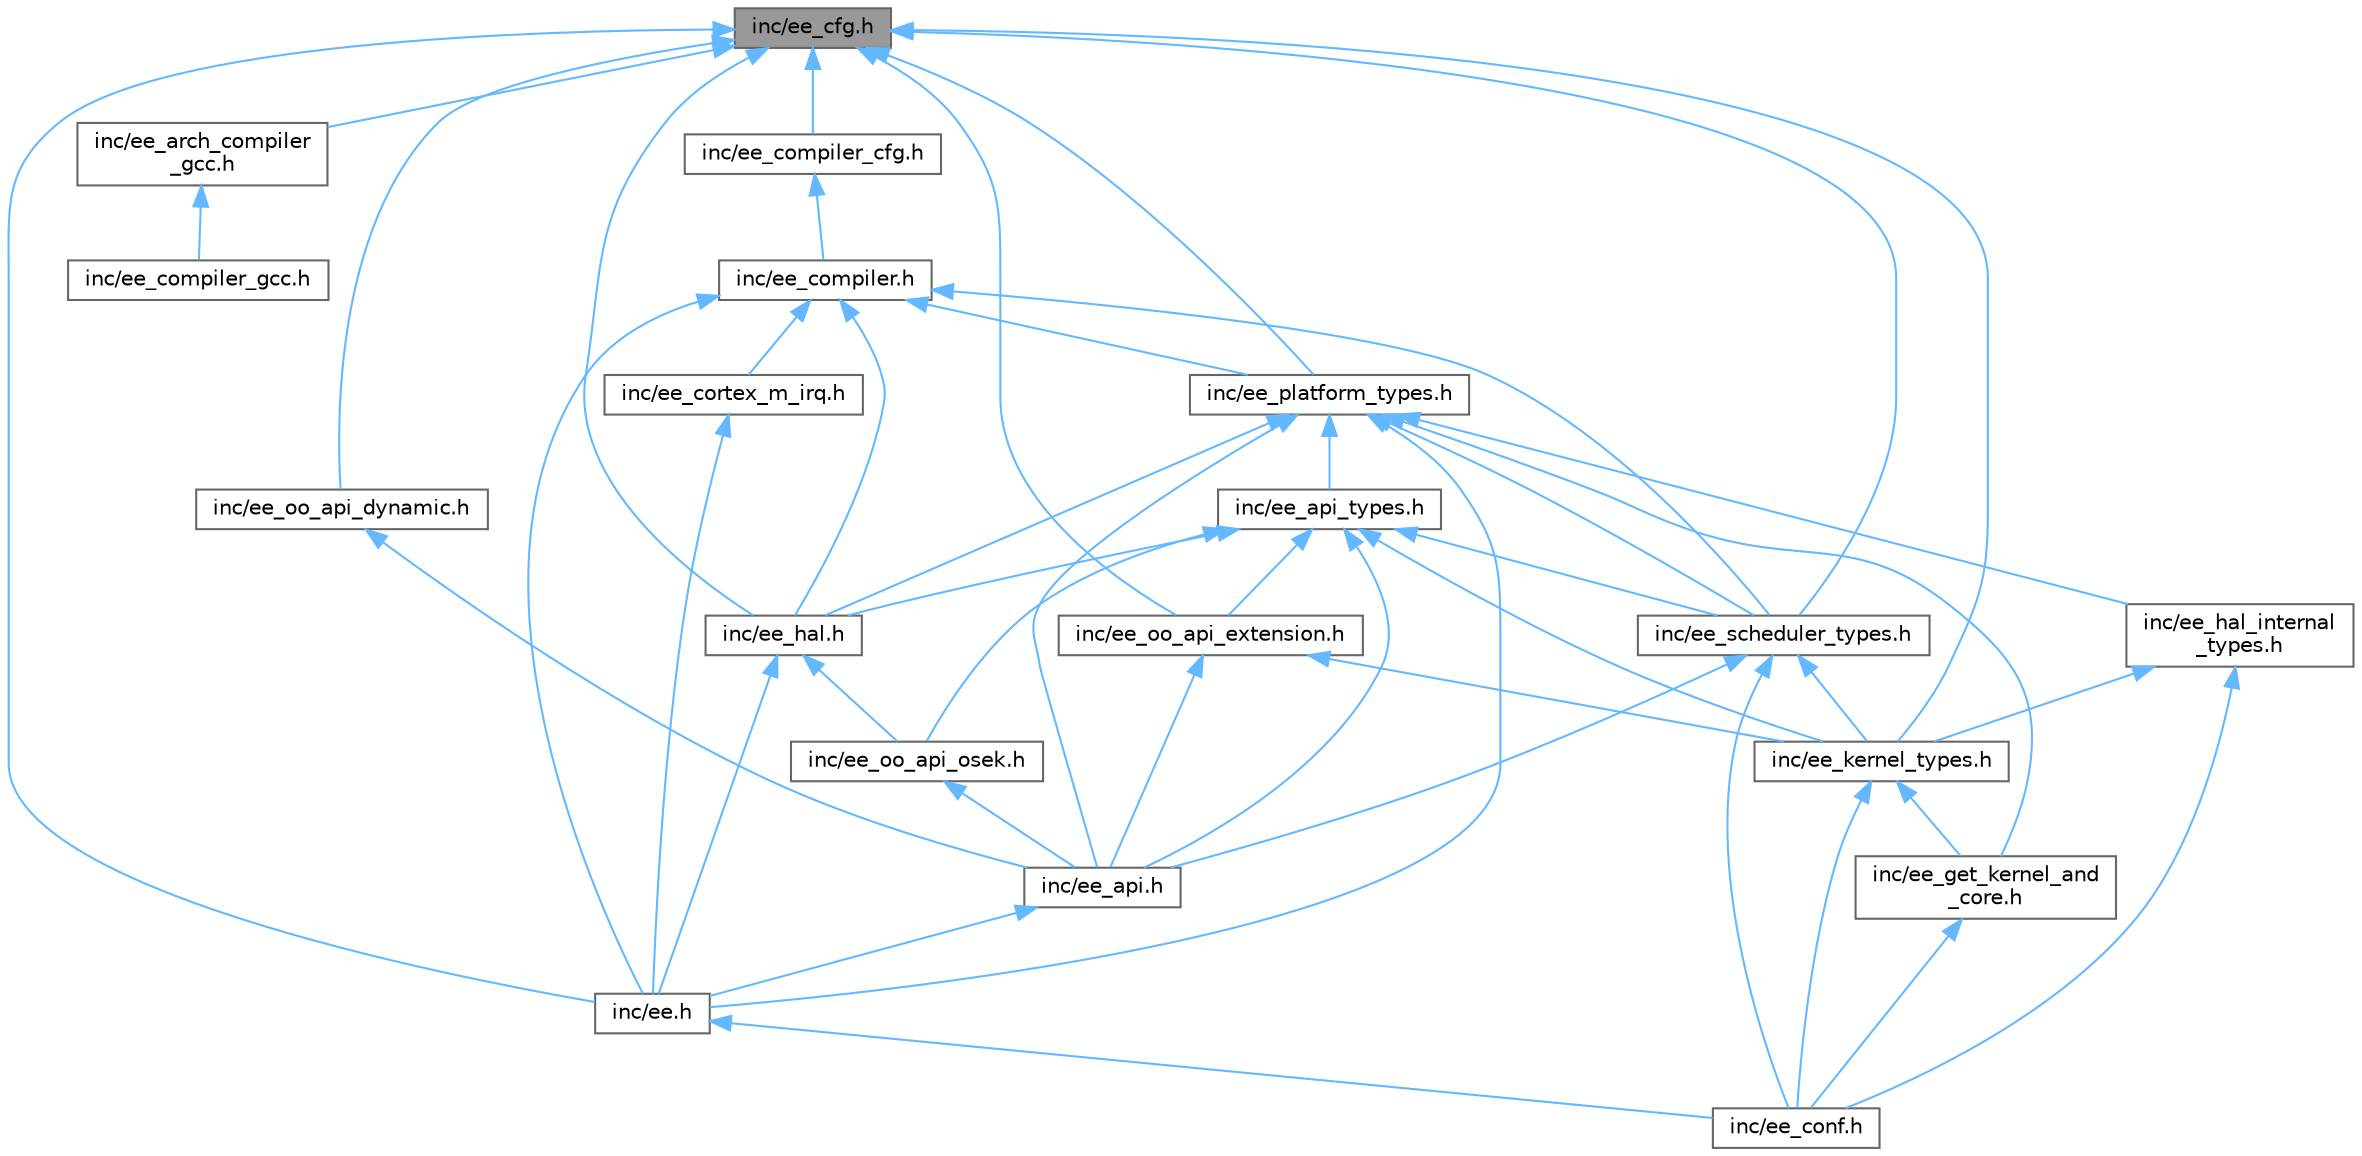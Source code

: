 digraph "inc/ee_cfg.h"
{
 // LATEX_PDF_SIZE
  bgcolor="transparent";
  edge [fontname=Helvetica,fontsize=10,labelfontname=Helvetica,labelfontsize=10];
  node [fontname=Helvetica,fontsize=10,shape=box,height=0.2,width=0.4];
  Node1 [id="Node000001",label="inc/ee_cfg.h",height=0.2,width=0.4,color="gray40", fillcolor="grey60", style="filled", fontcolor="black",tooltip="Common Configuration Collector."];
  Node1 -> Node2 [id="edge47_Node000001_Node000002",dir="back",color="steelblue1",style="solid",tooltip=" "];
  Node2 [id="Node000002",label="inc/ee.h",height=0.2,width=0.4,color="grey40", fillcolor="white", style="filled",URL="$ee_8h.html",tooltip="Main Collector."];
  Node2 -> Node3 [id="edge48_Node000002_Node000003",dir="back",color="steelblue1",style="solid",tooltip=" "];
  Node3 [id="Node000003",label="inc/ee_conf.h",height=0.2,width=0.4,color="grey40", fillcolor="white", style="filled",URL="$ee__conf_8h.html",tooltip="Main Configuration Collector."];
  Node1 -> Node4 [id="edge49_Node000001_Node000004",dir="back",color="steelblue1",style="solid",tooltip=" "];
  Node4 [id="Node000004",label="inc/ee_arch_compiler\l_gcc.h",height=0.2,width=0.4,color="grey40", fillcolor="white", style="filled",URL="$ee__arch__compiler__gcc_8h.html",tooltip="ARM GNU GCC Compilers Definitions."];
  Node4 -> Node5 [id="edge50_Node000004_Node000005",dir="back",color="steelblue1",style="solid",tooltip=" "];
  Node5 [id="Node000005",label="inc/ee_compiler_gcc.h",height=0.2,width=0.4,color="grey40", fillcolor="white", style="filled",URL="$ee__compiler__gcc_8h.html",tooltip="Common GCC Compilers Definitions."];
  Node1 -> Node6 [id="edge51_Node000001_Node000006",dir="back",color="steelblue1",style="solid",tooltip=" "];
  Node6 [id="Node000006",label="inc/ee_compiler_cfg.h",height=0.2,width=0.4,color="grey40", fillcolor="white", style="filled",URL="$ee__compiler__cfg_8h.html",tooltip="Compilers Cfg Collector."];
  Node6 -> Node7 [id="edge52_Node000006_Node000007",dir="back",color="steelblue1",style="solid",tooltip=" "];
  Node7 [id="Node000007",label="inc/ee_compiler.h",height=0.2,width=0.4,color="grey40", fillcolor="white", style="filled",URL="$ee__compiler_8h.html",tooltip="Compilers Abstraction File."];
  Node7 -> Node2 [id="edge53_Node000007_Node000002",dir="back",color="steelblue1",style="solid",tooltip=" "];
  Node7 -> Node8 [id="edge54_Node000007_Node000008",dir="back",color="steelblue1",style="solid",tooltip=" "];
  Node8 [id="Node000008",label="inc/ee_cortex_m_irq.h",height=0.2,width=0.4,color="grey40", fillcolor="white", style="filled",URL="$ee__cortex__m__irq_8h.html",tooltip="ARM Cortex-M IRQs."];
  Node8 -> Node2 [id="edge55_Node000008_Node000002",dir="back",color="steelblue1",style="solid",tooltip=" "];
  Node7 -> Node9 [id="edge56_Node000007_Node000009",dir="back",color="steelblue1",style="solid",tooltip=" "];
  Node9 [id="Node000009",label="inc/ee_hal.h",height=0.2,width=0.4,color="grey40", fillcolor="white", style="filled",URL="$ee__hal_8h.html",tooltip="HAL support visible to the application."];
  Node9 -> Node2 [id="edge57_Node000009_Node000002",dir="back",color="steelblue1",style="solid",tooltip=" "];
  Node9 -> Node10 [id="edge58_Node000009_Node000010",dir="back",color="steelblue1",style="solid",tooltip=" "];
  Node10 [id="Node000010",label="inc/ee_oo_api_osek.h",height=0.2,width=0.4,color="grey40", fillcolor="white", style="filled",URL="$ee__oo__api__osek_8h.html",tooltip="OSEK Kernel APIs."];
  Node10 -> Node11 [id="edge59_Node000010_Node000011",dir="back",color="steelblue1",style="solid",tooltip=" "];
  Node11 [id="Node000011",label="inc/ee_api.h",height=0.2,width=0.4,color="grey40", fillcolor="white", style="filled",URL="$ee__api_8h.html",tooltip="OSEK Kernel APIs Collector."];
  Node11 -> Node2 [id="edge60_Node000011_Node000002",dir="back",color="steelblue1",style="solid",tooltip=" "];
  Node7 -> Node12 [id="edge61_Node000007_Node000012",dir="back",color="steelblue1",style="solid",tooltip=" "];
  Node12 [id="Node000012",label="inc/ee_platform_types.h",height=0.2,width=0.4,color="grey40", fillcolor="white", style="filled",URL="$ee__platform__types_8h.html",tooltip="Platform Types."];
  Node12 -> Node2 [id="edge62_Node000012_Node000002",dir="back",color="steelblue1",style="solid",tooltip=" "];
  Node12 -> Node11 [id="edge63_Node000012_Node000011",dir="back",color="steelblue1",style="solid",tooltip=" "];
  Node12 -> Node13 [id="edge64_Node000012_Node000013",dir="back",color="steelblue1",style="solid",tooltip=" "];
  Node13 [id="Node000013",label="inc/ee_api_types.h",height=0.2,width=0.4,color="grey40", fillcolor="white", style="filled",URL="$ee__api__types_8h.html",tooltip="OSEK Kernel API Types."];
  Node13 -> Node11 [id="edge65_Node000013_Node000011",dir="back",color="steelblue1",style="solid",tooltip=" "];
  Node13 -> Node9 [id="edge66_Node000013_Node000009",dir="back",color="steelblue1",style="solid",tooltip=" "];
  Node13 -> Node14 [id="edge67_Node000013_Node000014",dir="back",color="steelblue1",style="solid",tooltip=" "];
  Node14 [id="Node000014",label="inc/ee_kernel_types.h",height=0.2,width=0.4,color="grey40", fillcolor="white", style="filled",URL="$ee__kernel__types_8h.html",tooltip="OSEK Kernel Internal Types."];
  Node14 -> Node3 [id="edge68_Node000014_Node000003",dir="back",color="steelblue1",style="solid",tooltip=" "];
  Node14 -> Node15 [id="edge69_Node000014_Node000015",dir="back",color="steelblue1",style="solid",tooltip=" "];
  Node15 [id="Node000015",label="inc/ee_get_kernel_and\l_core.h",height=0.2,width=0.4,color="grey40", fillcolor="white", style="filled",URL="$ee__get__kernel__and__core_8h.html",tooltip="HAL internal."];
  Node15 -> Node3 [id="edge70_Node000015_Node000003",dir="back",color="steelblue1",style="solid",tooltip=" "];
  Node13 -> Node16 [id="edge71_Node000013_Node000016",dir="back",color="steelblue1",style="solid",tooltip=" "];
  Node16 [id="Node000016",label="inc/ee_oo_api_extension.h",height=0.2,width=0.4,color="grey40", fillcolor="white", style="filled",URL="$ee__oo__api__extension_8h.html",tooltip="OSEK Kernel Extended APIs."];
  Node16 -> Node11 [id="edge72_Node000016_Node000011",dir="back",color="steelblue1",style="solid",tooltip=" "];
  Node16 -> Node14 [id="edge73_Node000016_Node000014",dir="back",color="steelblue1",style="solid",tooltip=" "];
  Node13 -> Node10 [id="edge74_Node000013_Node000010",dir="back",color="steelblue1",style="solid",tooltip=" "];
  Node13 -> Node17 [id="edge75_Node000013_Node000017",dir="back",color="steelblue1",style="solid",tooltip=" "];
  Node17 [id="Node000017",label="inc/ee_scheduler_types.h",height=0.2,width=0.4,color="grey40", fillcolor="white", style="filled",URL="$ee__scheduler__types_8h.html",tooltip="Contains the types for different scheduler data structures."];
  Node17 -> Node11 [id="edge76_Node000017_Node000011",dir="back",color="steelblue1",style="solid",tooltip=" "];
  Node17 -> Node3 [id="edge77_Node000017_Node000003",dir="back",color="steelblue1",style="solid",tooltip=" "];
  Node17 -> Node14 [id="edge78_Node000017_Node000014",dir="back",color="steelblue1",style="solid",tooltip=" "];
  Node12 -> Node15 [id="edge79_Node000012_Node000015",dir="back",color="steelblue1",style="solid",tooltip=" "];
  Node12 -> Node9 [id="edge80_Node000012_Node000009",dir="back",color="steelblue1",style="solid",tooltip=" "];
  Node12 -> Node18 [id="edge81_Node000012_Node000018",dir="back",color="steelblue1",style="solid",tooltip=" "];
  Node18 [id="Node000018",label="inc/ee_hal_internal\l_types.h",height=0.2,width=0.4,color="grey40", fillcolor="white", style="filled",URL="$ee__hal__internal__types_8h.html",tooltip="HAL Internal Types."];
  Node18 -> Node3 [id="edge82_Node000018_Node000003",dir="back",color="steelblue1",style="solid",tooltip=" "];
  Node18 -> Node14 [id="edge83_Node000018_Node000014",dir="back",color="steelblue1",style="solid",tooltip=" "];
  Node12 -> Node17 [id="edge84_Node000012_Node000017",dir="back",color="steelblue1",style="solid",tooltip=" "];
  Node7 -> Node17 [id="edge85_Node000007_Node000017",dir="back",color="steelblue1",style="solid",tooltip=" "];
  Node1 -> Node9 [id="edge86_Node000001_Node000009",dir="back",color="steelblue1",style="solid",tooltip=" "];
  Node1 -> Node14 [id="edge87_Node000001_Node000014",dir="back",color="steelblue1",style="solid",tooltip=" "];
  Node1 -> Node19 [id="edge88_Node000001_Node000019",dir="back",color="steelblue1",style="solid",tooltip=" "];
  Node19 [id="Node000019",label="inc/ee_oo_api_dynamic.h",height=0.2,width=0.4,color="grey40", fillcolor="white", style="filled",URL="$ee__oo__api__dynamic_8h.html",tooltip="OSEK Kernel Dynamic APIs."];
  Node19 -> Node11 [id="edge89_Node000019_Node000011",dir="back",color="steelblue1",style="solid",tooltip=" "];
  Node1 -> Node16 [id="edge90_Node000001_Node000016",dir="back",color="steelblue1",style="solid",tooltip=" "];
  Node1 -> Node12 [id="edge91_Node000001_Node000012",dir="back",color="steelblue1",style="solid",tooltip=" "];
  Node1 -> Node17 [id="edge92_Node000001_Node000017",dir="back",color="steelblue1",style="solid",tooltip=" "];
}
